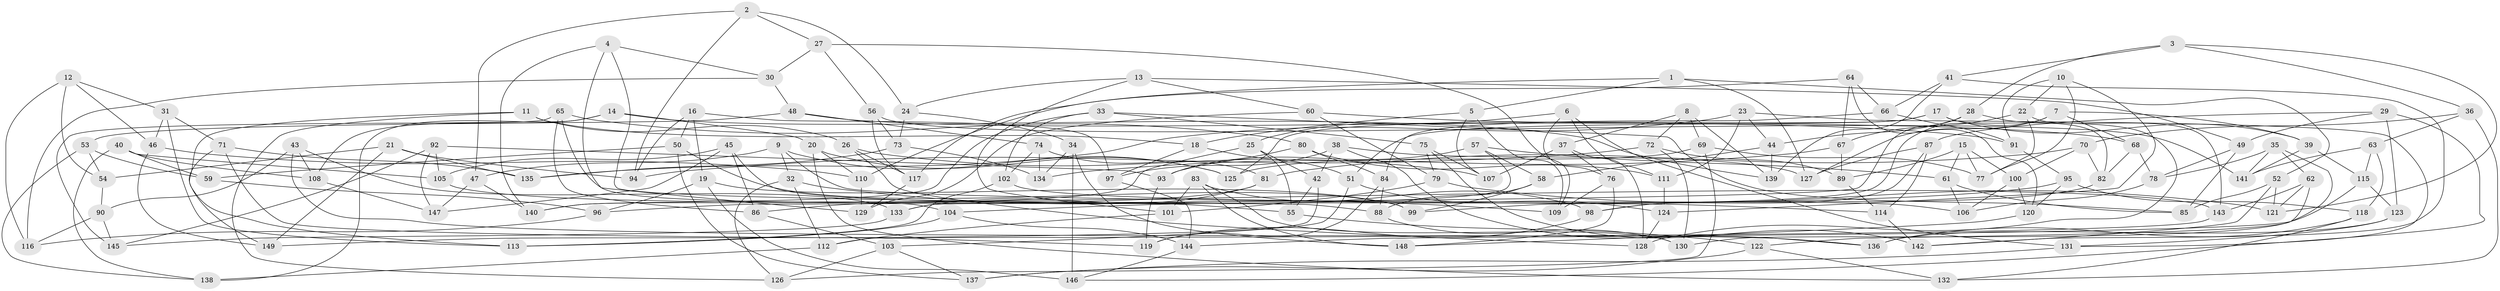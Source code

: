 // Generated by graph-tools (version 1.1) at 2025/16/03/09/25 04:16:40]
// undirected, 149 vertices, 298 edges
graph export_dot {
graph [start="1"]
  node [color=gray90,style=filled];
  1;
  2;
  3;
  4;
  5;
  6;
  7;
  8;
  9;
  10;
  11;
  12;
  13;
  14;
  15;
  16;
  17;
  18;
  19;
  20;
  21;
  22;
  23;
  24;
  25;
  26;
  27;
  28;
  29;
  30;
  31;
  32;
  33;
  34;
  35;
  36;
  37;
  38;
  39;
  40;
  41;
  42;
  43;
  44;
  45;
  46;
  47;
  48;
  49;
  50;
  51;
  52;
  53;
  54;
  55;
  56;
  57;
  58;
  59;
  60;
  61;
  62;
  63;
  64;
  65;
  66;
  67;
  68;
  69;
  70;
  71;
  72;
  73;
  74;
  75;
  76;
  77;
  78;
  79;
  80;
  81;
  82;
  83;
  84;
  85;
  86;
  87;
  88;
  89;
  90;
  91;
  92;
  93;
  94;
  95;
  96;
  97;
  98;
  99;
  100;
  101;
  102;
  103;
  104;
  105;
  106;
  107;
  108;
  109;
  110;
  111;
  112;
  113;
  114;
  115;
  116;
  117;
  118;
  119;
  120;
  121;
  122;
  123;
  124;
  125;
  126;
  127;
  128;
  129;
  130;
  131;
  132;
  133;
  134;
  135;
  136;
  137;
  138;
  139;
  140;
  141;
  142;
  143;
  144;
  145;
  146;
  147;
  148;
  149;
  1 -- 5;
  1 -- 127;
  1 -- 52;
  1 -- 117;
  2 -- 47;
  2 -- 27;
  2 -- 24;
  2 -- 94;
  3 -- 41;
  3 -- 36;
  3 -- 121;
  3 -- 28;
  4 -- 88;
  4 -- 30;
  4 -- 129;
  4 -- 140;
  5 -- 18;
  5 -- 107;
  5 -- 109;
  6 -- 131;
  6 -- 76;
  6 -- 25;
  6 -- 111;
  7 -- 127;
  7 -- 99;
  7 -- 68;
  7 -- 39;
  8 -- 37;
  8 -- 69;
  8 -- 139;
  8 -- 72;
  9 -- 32;
  9 -- 125;
  9 -- 114;
  9 -- 47;
  10 -- 77;
  10 -- 124;
  10 -- 91;
  10 -- 22;
  11 -- 18;
  11 -- 113;
  11 -- 26;
  11 -- 126;
  12 -- 46;
  12 -- 31;
  12 -- 116;
  12 -- 54;
  13 -- 49;
  13 -- 60;
  13 -- 24;
  13 -- 101;
  14 -- 138;
  14 -- 108;
  14 -- 139;
  14 -- 20;
  15 -- 100;
  15 -- 77;
  15 -- 89;
  15 -- 61;
  16 -- 94;
  16 -- 50;
  16 -- 97;
  16 -- 19;
  17 -- 39;
  17 -- 51;
  17 -- 125;
  17 -- 82;
  18 -- 97;
  18 -- 51;
  19 -- 96;
  19 -- 146;
  19 -- 99;
  20 -- 125;
  20 -- 110;
  20 -- 132;
  21 -- 149;
  21 -- 54;
  21 -- 94;
  21 -- 135;
  22 -- 143;
  22 -- 67;
  22 -- 77;
  23 -- 135;
  23 -- 111;
  23 -- 44;
  23 -- 131;
  24 -- 34;
  24 -- 73;
  25 -- 140;
  25 -- 42;
  25 -- 55;
  26 -- 107;
  26 -- 117;
  26 -- 128;
  27 -- 109;
  27 -- 56;
  27 -- 30;
  28 -- 96;
  28 -- 44;
  28 -- 128;
  29 -- 146;
  29 -- 87;
  29 -- 123;
  29 -- 49;
  30 -- 48;
  30 -- 116;
  31 -- 113;
  31 -- 46;
  31 -- 71;
  32 -- 112;
  32 -- 109;
  32 -- 126;
  33 -- 140;
  33 -- 102;
  33 -- 75;
  33 -- 85;
  34 -- 146;
  34 -- 134;
  34 -- 148;
  35 -- 141;
  35 -- 78;
  35 -- 62;
  35 -- 130;
  36 -- 132;
  36 -- 70;
  36 -- 63;
  37 -- 107;
  37 -- 128;
  37 -- 76;
  38 -- 97;
  38 -- 136;
  38 -- 127;
  38 -- 42;
  39 -- 141;
  39 -- 115;
  40 -- 59;
  40 -- 138;
  40 -- 105;
  40 -- 108;
  41 -- 139;
  41 -- 66;
  41 -- 142;
  42 -- 55;
  42 -- 112;
  43 -- 108;
  43 -- 90;
  43 -- 133;
  43 -- 136;
  44 -- 139;
  44 -- 58;
  45 -- 105;
  45 -- 55;
  45 -- 86;
  45 -- 147;
  46 -- 149;
  46 -- 110;
  47 -- 147;
  47 -- 140;
  48 -- 91;
  48 -- 74;
  48 -- 53;
  49 -- 78;
  49 -- 85;
  50 -- 59;
  50 -- 99;
  50 -- 137;
  51 -- 124;
  51 -- 103;
  52 -- 85;
  52 -- 121;
  52 -- 142;
  53 -- 138;
  53 -- 59;
  53 -- 54;
  54 -- 90;
  55 -- 122;
  56 -- 117;
  56 -- 141;
  56 -- 73;
  57 -- 93;
  57 -- 133;
  57 -- 58;
  57 -- 61;
  58 -- 88;
  58 -- 99;
  59 -- 96;
  60 -- 68;
  60 -- 129;
  60 -- 79;
  61 -- 85;
  61 -- 106;
  62 -- 122;
  62 -- 143;
  62 -- 121;
  63 -- 115;
  63 -- 141;
  63 -- 118;
  64 -- 110;
  64 -- 67;
  64 -- 66;
  64 -- 120;
  65 -- 80;
  65 -- 145;
  65 -- 104;
  65 -- 86;
  66 -- 91;
  66 -- 84;
  67 -- 134;
  67 -- 89;
  68 -- 82;
  68 -- 78;
  69 -- 125;
  69 -- 126;
  69 -- 77;
  70 -- 100;
  70 -- 82;
  70 -- 81;
  71 -- 119;
  71 -- 149;
  71 -- 135;
  72 -- 130;
  72 -- 94;
  72 -- 89;
  73 -- 135;
  73 -- 134;
  74 -- 134;
  74 -- 81;
  74 -- 102;
  75 -- 79;
  75 -- 107;
  75 -- 142;
  76 -- 109;
  76 -- 148;
  78 -- 106;
  79 -- 121;
  79 -- 101;
  80 -- 111;
  80 -- 93;
  80 -- 84;
  81 -- 86;
  81 -- 133;
  82 -- 98;
  83 -- 101;
  83 -- 130;
  83 -- 148;
  83 -- 98;
  84 -- 88;
  84 -- 119;
  86 -- 103;
  87 -- 98;
  87 -- 114;
  87 -- 127;
  88 -- 130;
  89 -- 114;
  90 -- 145;
  90 -- 116;
  91 -- 95;
  92 -- 105;
  92 -- 145;
  92 -- 93;
  92 -- 147;
  93 -- 119;
  95 -- 104;
  95 -- 120;
  95 -- 118;
  96 -- 116;
  97 -- 144;
  98 -- 119;
  100 -- 106;
  100 -- 120;
  101 -- 112;
  102 -- 113;
  102 -- 106;
  103 -- 137;
  103 -- 126;
  104 -- 113;
  104 -- 144;
  105 -- 143;
  108 -- 147;
  110 -- 129;
  111 -- 124;
  112 -- 138;
  114 -- 142;
  115 -- 144;
  115 -- 123;
  117 -- 129;
  118 -- 136;
  118 -- 132;
  120 -- 148;
  122 -- 132;
  122 -- 137;
  123 -- 131;
  123 -- 136;
  124 -- 128;
  131 -- 137;
  133 -- 145;
  143 -- 149;
  144 -- 146;
}

